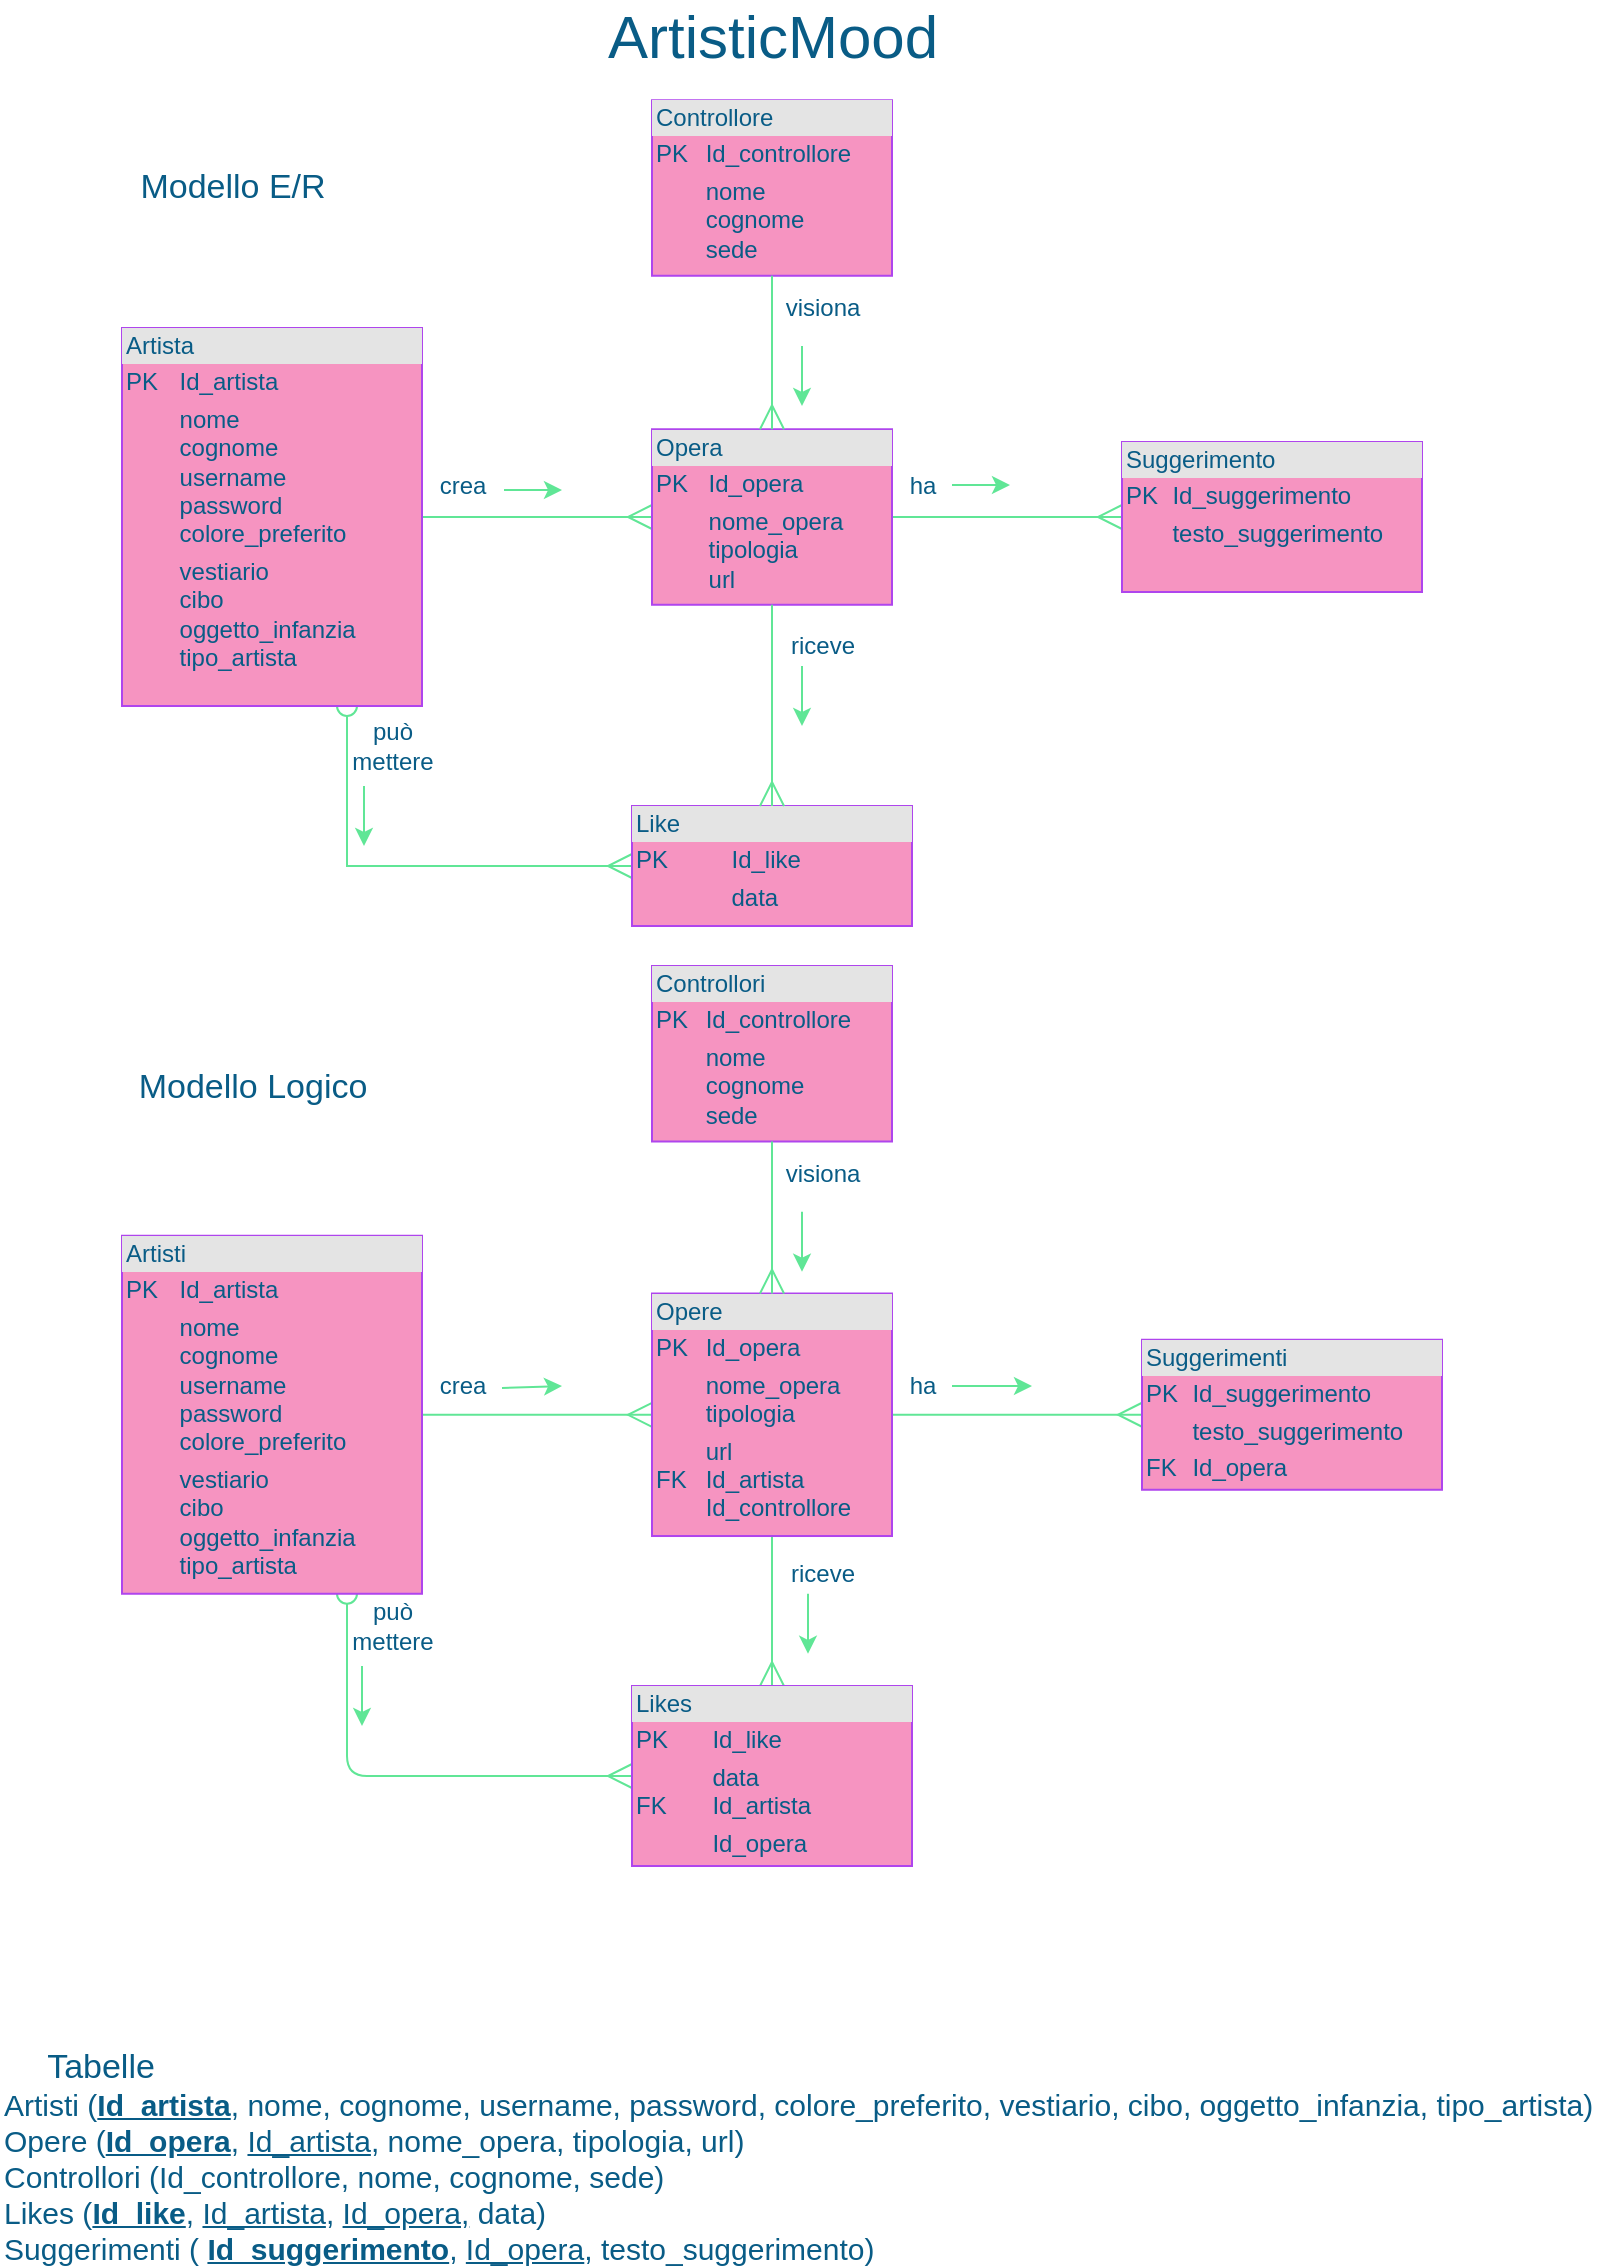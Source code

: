 <mxfile version="14.6.13" type="github">
  <diagram id="YEk6cOGVzoyI47wU4SEu" name="Page-1">
    <mxGraphModel dx="868" dy="1651" grid="1" gridSize="10" guides="1" tooltips="1" connect="1" arrows="1" fold="1" page="1" pageScale="1" pageWidth="827" pageHeight="1169" math="0" shadow="0">
      <root>
        <mxCell id="0" />
        <mxCell id="1" parent="0" />
        <mxCell id="E_Kgd9L_7hM_zR-H3gjs-1" style="edgeStyle=orthogonalEdgeStyle;rounded=0;orthogonalLoop=1;jettySize=auto;html=1;exitX=0.75;exitY=1;exitDx=0;exitDy=0;entryX=0;entryY=0.5;entryDx=0;entryDy=0;endArrow=ERmany;endFill=0;endSize=10;strokeColor=#60E696;fontColor=#095C86;startArrow=oval;startFill=0;startSize=10;" parent="1" source="72-EGqW2jPlPPwS6QdKg-2" target="72-EGqW2jPlPPwS6QdKg-6" edge="1">
          <mxGeometry relative="1" as="geometry" />
        </mxCell>
        <mxCell id="cuyO15qzb3uXgf2zoR4E-5" style="edgeStyle=orthogonalEdgeStyle;rounded=0;orthogonalLoop=1;jettySize=auto;html=1;exitX=1;exitY=0.5;exitDx=0;exitDy=0;entryX=0;entryY=0.5;entryDx=0;entryDy=0;endArrow=ERmany;endFill=0;strokeWidth=1;endSize=10;strokeColor=#60E696;fontColor=#095C86;" parent="1" source="72-EGqW2jPlPPwS6QdKg-2" target="72-EGqW2jPlPPwS6QdKg-3" edge="1">
          <mxGeometry relative="1" as="geometry" />
        </mxCell>
        <mxCell id="72-EGqW2jPlPPwS6QdKg-2" value="&lt;div style=&quot;box-sizing: border-box ; width: 100% ; background: #e4e4e4 ; padding: 2px&quot;&gt;Artista&lt;/div&gt;&lt;table style=&quot;width: 100% ; font-size: 1em&quot; cellpadding=&quot;2&quot; cellspacing=&quot;0&quot;&gt;&lt;tbody&gt;&lt;tr&gt;&lt;td&gt;PK&lt;/td&gt;&lt;td&gt;Id_artista&lt;br&gt;&lt;/td&gt;&lt;/tr&gt;&lt;tr&gt;&lt;td&gt;&lt;br&gt;&lt;/td&gt;&lt;td&gt;nome&lt;br&gt;cognome&lt;br&gt;username&lt;br&gt;password&lt;br&gt;colore_preferito&lt;/td&gt;&lt;/tr&gt;&lt;tr&gt;&lt;td&gt;&lt;/td&gt;&lt;td&gt;vestiario&lt;br&gt;cibo&lt;br&gt;oggetto_infanzia&lt;br&gt;tipo_artista&lt;/td&gt;&lt;/tr&gt;&lt;/tbody&gt;&lt;/table&gt;" style="verticalAlign=top;align=left;overflow=fill;html=1;fillColor=#F694C1;strokeColor=#AF45ED;fontColor=#095C86;" parent="1" vertex="1">
          <mxGeometry x="70" y="-999" width="150" height="189" as="geometry" />
        </mxCell>
        <mxCell id="E_Kgd9L_7hM_zR-H3gjs-21" style="edgeStyle=orthogonalEdgeStyle;curved=0;rounded=1;sketch=0;orthogonalLoop=1;jettySize=auto;html=1;exitX=1;exitY=0.5;exitDx=0;exitDy=0;entryX=0;entryY=0.5;entryDx=0;entryDy=0;startArrow=none;startFill=0;endArrow=ERmany;endFill=0;startSize=10;endSize=10;strokeColor=#60E696;fontColor=#095C86;" parent="1" source="72-EGqW2jPlPPwS6QdKg-3" target="E_Kgd9L_7hM_zR-H3gjs-20" edge="1">
          <mxGeometry relative="1" as="geometry" />
        </mxCell>
        <mxCell id="72-EGqW2jPlPPwS6QdKg-3" value="&lt;div style=&quot;box-sizing: border-box ; width: 100% ; background: #e4e4e4 ; padding: 2px&quot;&gt;Opera&lt;/div&gt;&lt;table style=&quot;width: 100% ; font-size: 1em&quot; cellpadding=&quot;2&quot; cellspacing=&quot;0&quot;&gt;&lt;tbody&gt;&lt;tr&gt;&lt;td&gt;PK&lt;/td&gt;&lt;td&gt;Id_opera&lt;br&gt;&lt;/td&gt;&lt;/tr&gt;&lt;tr&gt;&lt;td&gt;&lt;br&gt;&lt;br&gt;&lt;/td&gt;&lt;td&gt;nome_opera&lt;br&gt;tipologia&lt;br&gt;url&lt;/td&gt;&lt;/tr&gt;&lt;tr&gt;&lt;td&gt;&lt;/td&gt;&lt;td&gt;&lt;br&gt;&lt;/td&gt;&lt;/tr&gt;&lt;/tbody&gt;&lt;/table&gt;" style="verticalAlign=top;align=left;overflow=fill;html=1;fillColor=#F694C1;strokeColor=#AF45ED;fontColor=#095C86;" parent="1" vertex="1">
          <mxGeometry x="335" y="-948.37" width="120" height="87.75" as="geometry" />
        </mxCell>
        <mxCell id="72-EGqW2jPlPPwS6QdKg-6" value="&lt;div style=&quot;box-sizing: border-box ; width: 100% ; background: #e4e4e4 ; padding: 2px&quot;&gt;Like&lt;/div&gt;&lt;table style=&quot;width: 100% ; font-size: 1em&quot; cellpadding=&quot;2&quot; cellspacing=&quot;0&quot;&gt;&lt;tbody&gt;&lt;tr&gt;&lt;td&gt;PK&lt;/td&gt;&lt;td&gt;Id_like&lt;/td&gt;&lt;/tr&gt;&lt;tr&gt;&lt;td&gt;&lt;br&gt;&lt;/td&gt;&lt;td&gt;data&lt;/td&gt;&lt;/tr&gt;&lt;tr&gt;&lt;td&gt;&lt;/td&gt;&lt;td&gt;&lt;br&gt;&lt;/td&gt;&lt;/tr&gt;&lt;/tbody&gt;&lt;/table&gt;" style="verticalAlign=top;align=left;overflow=fill;html=1;fillColor=#F694C1;strokeColor=#AF45ED;fontColor=#095C86;" parent="1" vertex="1">
          <mxGeometry x="325" y="-760" width="140" height="60" as="geometry" />
        </mxCell>
        <mxCell id="72-EGqW2jPlPPwS6QdKg-8" value="" style="endArrow=ERmany;endFill=0;endSize=10;html=1;exitX=0.5;exitY=1;exitDx=0;exitDy=0;startArrow=none;startFill=0;startSize=10;entryX=0.5;entryY=0;entryDx=0;entryDy=0;strokeColor=#60E696;fontColor=#095C86;" parent="1" source="72-EGqW2jPlPPwS6QdKg-3" target="72-EGqW2jPlPPwS6QdKg-6" edge="1">
          <mxGeometry width="160" relative="1" as="geometry">
            <mxPoint x="600" y="-589" as="sourcePoint" />
            <mxPoint x="480" y="-754" as="targetPoint" />
          </mxGeometry>
        </mxCell>
        <mxCell id="8U3308qfGjmyrE-gQlcl-1" value="&lt;font style=&quot;font-size: 17px&quot;&gt;Modello E/R&lt;/font&gt;" style="text;html=1;resizable=0;autosize=1;align=center;verticalAlign=middle;points=[];fillColor=none;strokeColor=none;rounded=0;sketch=0;fontColor=#095C86;" parent="1" vertex="1">
          <mxGeometry x="70" y="-1079" width="110" height="20" as="geometry" />
        </mxCell>
        <mxCell id="8U3308qfGjmyrE-gQlcl-2" value="&lt;font style=&quot;font-size: 30px&quot;&gt;ArtisticMood&lt;/font&gt;" style="text;html=1;resizable=0;autosize=1;align=center;verticalAlign=middle;points=[];fillColor=none;strokeColor=none;rounded=0;sketch=0;fontColor=#095C86;" parent="1" vertex="1">
          <mxGeometry x="305" y="-1160" width="180" height="30" as="geometry" />
        </mxCell>
        <mxCell id="E_Kgd9L_7hM_zR-H3gjs-4" value="&lt;font style=&quot;font-size: 17px&quot;&gt;Modello Logico&lt;/font&gt;" style="text;html=1;resizable=0;autosize=1;align=center;verticalAlign=middle;points=[];fillColor=none;strokeColor=none;rounded=0;sketch=0;fontColor=#095C86;" parent="1" vertex="1">
          <mxGeometry x="70" y="-629" width="130" height="20" as="geometry" />
        </mxCell>
        <mxCell id="E_Kgd9L_7hM_zR-H3gjs-12" style="edgeStyle=orthogonalEdgeStyle;curved=0;rounded=1;sketch=0;orthogonalLoop=1;jettySize=auto;html=1;exitX=0.75;exitY=1;exitDx=0;exitDy=0;entryX=0;entryY=0.5;entryDx=0;entryDy=0;startArrow=oval;startFill=0;endArrow=ERmany;endFill=0;startSize=10;endSize=10;strokeColor=#60E696;fontColor=#095C86;" parent="1" source="E_Kgd9L_7hM_zR-H3gjs-5" target="E_Kgd9L_7hM_zR-H3gjs-10" edge="1">
          <mxGeometry relative="1" as="geometry" />
        </mxCell>
        <mxCell id="cuyO15qzb3uXgf2zoR4E-6" style="edgeStyle=orthogonalEdgeStyle;curved=0;rounded=1;sketch=0;orthogonalLoop=1;jettySize=auto;html=1;exitX=1;exitY=0.5;exitDx=0;exitDy=0;entryX=0;entryY=0.5;entryDx=0;entryDy=0;fontColor=#095C86;strokeColor=#60E696;fillColor=#F694C1;endArrow=ERmany;endFill=0;endSize=10;" parent="1" source="E_Kgd9L_7hM_zR-H3gjs-5" target="E_Kgd9L_7hM_zR-H3gjs-6" edge="1">
          <mxGeometry relative="1" as="geometry" />
        </mxCell>
        <mxCell id="E_Kgd9L_7hM_zR-H3gjs-5" value="&lt;div style=&quot;box-sizing: border-box ; width: 100% ; background: #e4e4e4 ; padding: 2px&quot;&gt;Artisti&lt;/div&gt;&lt;table style=&quot;width: 100% ; font-size: 1em&quot; cellpadding=&quot;2&quot; cellspacing=&quot;0&quot;&gt;&lt;tbody&gt;&lt;tr&gt;&lt;td&gt;PK&lt;/td&gt;&lt;td&gt;Id_artista&lt;br&gt;&lt;/td&gt;&lt;/tr&gt;&lt;tr&gt;&lt;td&gt;&lt;br&gt;&lt;/td&gt;&lt;td&gt;nome&lt;br&gt;cognome&lt;br&gt;username&lt;br&gt;password&lt;br&gt;colore_preferito&lt;/td&gt;&lt;/tr&gt;&lt;tr&gt;&lt;td&gt;&lt;/td&gt;&lt;td&gt;vestiario&lt;br&gt;cibo&lt;br&gt;oggetto_infanzia&lt;br&gt;tipo_artista&lt;/td&gt;&lt;/tr&gt;&lt;/tbody&gt;&lt;/table&gt;" style="verticalAlign=top;align=left;overflow=fill;html=1;fillColor=#F694C1;strokeColor=#AF45ED;fontColor=#095C86;" parent="1" vertex="1">
          <mxGeometry x="70" y="-545.12" width="150" height="179" as="geometry" />
        </mxCell>
        <mxCell id="E_Kgd9L_7hM_zR-H3gjs-11" style="edgeStyle=orthogonalEdgeStyle;curved=0;rounded=1;sketch=0;orthogonalLoop=1;jettySize=auto;html=1;entryX=0.5;entryY=0;entryDx=0;entryDy=0;endArrow=ERmany;endFill=0;endSize=10;startArrow=none;startFill=0;startSize=10;exitX=0.5;exitY=1;exitDx=0;exitDy=0;strokeColor=#60E696;fontColor=#095C86;" parent="1" source="E_Kgd9L_7hM_zR-H3gjs-6" target="E_Kgd9L_7hM_zR-H3gjs-10" edge="1">
          <mxGeometry relative="1" as="geometry">
            <mxPoint x="430" y="-281" as="sourcePoint" />
          </mxGeometry>
        </mxCell>
        <mxCell id="E_Kgd9L_7hM_zR-H3gjs-23" style="edgeStyle=orthogonalEdgeStyle;curved=0;rounded=1;sketch=0;orthogonalLoop=1;jettySize=auto;html=1;exitX=1;exitY=0.5;exitDx=0;exitDy=0;entryX=0;entryY=0.5;entryDx=0;entryDy=0;startArrow=none;startFill=0;endArrow=ERmany;endFill=0;startSize=10;endSize=10;strokeColor=#60E696;fontColor=#095C86;" parent="1" source="E_Kgd9L_7hM_zR-H3gjs-6" target="E_Kgd9L_7hM_zR-H3gjs-22" edge="1">
          <mxGeometry relative="1" as="geometry" />
        </mxCell>
        <mxCell id="E_Kgd9L_7hM_zR-H3gjs-6" value="&lt;div style=&quot;box-sizing: border-box ; width: 100% ; background: #e4e4e4 ; padding: 2px&quot;&gt;Opere&lt;/div&gt;&lt;table style=&quot;width: 100% ; font-size: 1em&quot; cellpadding=&quot;2&quot; cellspacing=&quot;0&quot;&gt;&lt;tbody&gt;&lt;tr&gt;&lt;td&gt;PK&lt;/td&gt;&lt;td&gt;Id_opera&lt;/td&gt;&lt;/tr&gt;&lt;tr&gt;&lt;td&gt;&lt;br&gt;&lt;/td&gt;&lt;td&gt;nome_opera&lt;br&gt;tipologia&lt;/td&gt;&lt;/tr&gt;&lt;tr&gt;&lt;td&gt;FK&lt;/td&gt;&lt;td&gt;url&lt;br&gt;Id_artista&lt;br&gt;Id_controllore&lt;/td&gt;&lt;/tr&gt;&lt;/tbody&gt;&lt;/table&gt;" style="verticalAlign=top;align=left;overflow=fill;html=1;fillColor=#F694C1;strokeColor=#AF45ED;fontColor=#095C86;" parent="1" vertex="1">
          <mxGeometry x="335" y="-516.24" width="120" height="121.25" as="geometry" />
        </mxCell>
        <mxCell id="E_Kgd9L_7hM_zR-H3gjs-10" value="&lt;div style=&quot;box-sizing: border-box ; width: 100% ; background: #e4e4e4 ; padding: 2px&quot;&gt;Likes&lt;/div&gt;&lt;table style=&quot;width: 100% ; font-size: 1em&quot; cellpadding=&quot;2&quot; cellspacing=&quot;0&quot;&gt;&lt;tbody&gt;&lt;tr&gt;&lt;td&gt;PK&lt;/td&gt;&lt;td&gt;Id_like&lt;/td&gt;&lt;/tr&gt;&lt;tr&gt;&lt;td&gt;&lt;br&gt;FK&lt;/td&gt;&lt;td&gt;data&lt;br&gt;Id_artista&lt;/td&gt;&lt;/tr&gt;&lt;tr&gt;&lt;td&gt;&lt;/td&gt;&lt;td&gt;Id_opera&lt;/td&gt;&lt;/tr&gt;&lt;/tbody&gt;&lt;/table&gt;" style="verticalAlign=top;align=left;overflow=fill;html=1;fillColor=#F694C1;strokeColor=#AF45ED;fontColor=#095C86;" parent="1" vertex="1">
          <mxGeometry x="325" y="-320" width="140" height="90" as="geometry" />
        </mxCell>
        <mxCell id="E_Kgd9L_7hM_zR-H3gjs-18" value="&lt;span style=&quot;font-size: 17px&quot;&gt;Tabelle&lt;/span&gt;" style="text;html=1;resizable=0;autosize=1;align=center;verticalAlign=middle;points=[];fillColor=none;strokeColor=none;rounded=0;sketch=0;fontColor=#095C86;" parent="1" vertex="1">
          <mxGeometry x="24" y="-139" width="70" height="20" as="geometry" />
        </mxCell>
        <mxCell id="E_Kgd9L_7hM_zR-H3gjs-19" value="&lt;font style=&quot;font-size: 15px&quot;&gt;Artisti (&lt;u&gt;&lt;b&gt;Id_artista&lt;/b&gt;&lt;/u&gt;, nome, cognome, username, password, colore_preferito, vestiario, cibo, oggetto_infanzia, tipo_artista)&lt;br&gt;Opere (&lt;b&gt;&lt;u&gt;Id_opera&lt;/u&gt;&lt;/b&gt;, &lt;u&gt;Id_artista&lt;/u&gt;, nome_opera, tipologia, url)&lt;br&gt;Controllori (Id_controllore, nome, cognome, sede)&lt;br&gt;Likes (&lt;u&gt;&lt;b&gt;Id_like&lt;/b&gt;&lt;/u&gt;, &lt;u&gt;Id_artista&lt;/u&gt;, &lt;u&gt;Id_opera,&lt;/u&gt; data)&lt;br&gt;Suggerimenti ( &lt;u&gt;&lt;b&gt;Id_suggerimento&lt;/b&gt;&lt;/u&gt;, &lt;u&gt;Id_opera&lt;/u&gt;, testo_suggerimento)&lt;/font&gt;" style="text;html=1;resizable=0;autosize=1;align=left;verticalAlign=middle;points=[];fillColor=none;strokeColor=none;rounded=0;sketch=0;fontColor=#095C86;" parent="1" vertex="1">
          <mxGeometry x="9" y="-115" width="810" height="80" as="geometry" />
        </mxCell>
        <mxCell id="E_Kgd9L_7hM_zR-H3gjs-20" value="&lt;div style=&quot;box-sizing: border-box ; width: 100% ; background: #e4e4e4 ; padding: 2px&quot;&gt;Suggerimento&lt;/div&gt;&lt;table style=&quot;width: 100% ; font-size: 1em&quot; cellpadding=&quot;2&quot; cellspacing=&quot;0&quot;&gt;&lt;tbody&gt;&lt;tr&gt;&lt;td&gt;PK&lt;/td&gt;&lt;td&gt;Id_suggerimento&lt;/td&gt;&lt;/tr&gt;&lt;tr&gt;&lt;td&gt;&lt;br&gt;&lt;/td&gt;&lt;td&gt;testo_suggerimento&lt;/td&gt;&lt;/tr&gt;&lt;tr&gt;&lt;td&gt;&lt;/td&gt;&lt;td&gt;&lt;br&gt;&lt;/td&gt;&lt;/tr&gt;&lt;/tbody&gt;&lt;/table&gt;" style="verticalAlign=top;align=left;overflow=fill;html=1;fillColor=#F694C1;strokeColor=#AF45ED;fontColor=#095C86;" parent="1" vertex="1">
          <mxGeometry x="570" y="-942" width="150" height="75" as="geometry" />
        </mxCell>
        <mxCell id="E_Kgd9L_7hM_zR-H3gjs-22" value="&lt;div style=&quot;box-sizing: border-box ; width: 100% ; background: #e4e4e4 ; padding: 2px&quot;&gt;Suggerimenti&lt;/div&gt;&lt;table style=&quot;width: 100% ; font-size: 1em&quot; cellpadding=&quot;2&quot; cellspacing=&quot;0&quot;&gt;&lt;tbody&gt;&lt;tr&gt;&lt;td&gt;PK&lt;/td&gt;&lt;td&gt;Id_suggerimento&lt;/td&gt;&lt;/tr&gt;&lt;tr&gt;&lt;td&gt;&lt;br&gt;&lt;/td&gt;&lt;td&gt;testo_suggerimento&lt;/td&gt;&lt;/tr&gt;&lt;tr&gt;&lt;td&gt;FK&lt;/td&gt;&lt;td&gt;Id_opera&lt;/td&gt;&lt;/tr&gt;&lt;/tbody&gt;&lt;/table&gt;" style="verticalAlign=top;align=left;overflow=fill;html=1;fillColor=#F694C1;strokeColor=#AF45ED;fontColor=#095C86;" parent="1" vertex="1">
          <mxGeometry x="580" y="-493.12" width="150" height="75" as="geometry" />
        </mxCell>
        <mxCell id="GF5zxP9eWihwZePS8t31-1" value="crea" style="text;html=1;resizable=0;autosize=1;align=center;verticalAlign=middle;points=[];fillColor=none;strokeColor=none;rounded=0;fontColor=#095C86;" parent="1" vertex="1">
          <mxGeometry x="220" y="-930" width="40" height="20" as="geometry" />
        </mxCell>
        <mxCell id="GF5zxP9eWihwZePS8t31-2" value="" style="endArrow=classic;html=1;exitX=1.025;exitY=0.6;exitDx=0;exitDy=0;exitPerimeter=0;strokeColor=#60E696;fontColor=#095C86;" parent="1" source="GF5zxP9eWihwZePS8t31-1" edge="1">
          <mxGeometry width="50" height="50" relative="1" as="geometry">
            <mxPoint x="390" y="-920" as="sourcePoint" />
            <mxPoint x="290" y="-918" as="targetPoint" />
          </mxGeometry>
        </mxCell>
        <mxCell id="GF5zxP9eWihwZePS8t31-3" value="ha" style="text;html=1;resizable=0;autosize=1;align=center;verticalAlign=middle;points=[];fillColor=none;strokeColor=none;rounded=0;fontColor=#095C86;" parent="1" vertex="1">
          <mxGeometry x="455" y="-930" width="30" height="20" as="geometry" />
        </mxCell>
        <mxCell id="GF5zxP9eWihwZePS8t31-5" value="" style="endArrow=classic;html=1;strokeColor=#60E696;fontColor=#095C86;" parent="1" edge="1">
          <mxGeometry width="50" height="50" relative="1" as="geometry">
            <mxPoint x="410" y="-830" as="sourcePoint" />
            <mxPoint x="410" y="-800" as="targetPoint" />
          </mxGeometry>
        </mxCell>
        <mxCell id="GF5zxP9eWihwZePS8t31-6" value="" style="endArrow=classic;html=1;exitX=1.025;exitY=0.6;exitDx=0;exitDy=0;exitPerimeter=0;strokeColor=#60E696;fontColor=#095C86;" parent="1" edge="1">
          <mxGeometry width="50" height="50" relative="1" as="geometry">
            <mxPoint x="191" y="-770" as="sourcePoint" />
            <mxPoint x="191" y="-740" as="targetPoint" />
          </mxGeometry>
        </mxCell>
        <mxCell id="GF5zxP9eWihwZePS8t31-7" value="" style="endArrow=classic;html=1;exitX=1.025;exitY=0.6;exitDx=0;exitDy=0;exitPerimeter=0;strokeColor=#60E696;fontColor=#095C86;" parent="1" edge="1">
          <mxGeometry width="50" height="50" relative="1" as="geometry">
            <mxPoint x="485" y="-920.5" as="sourcePoint" />
            <mxPoint x="514" y="-920.5" as="targetPoint" />
          </mxGeometry>
        </mxCell>
        <mxCell id="GF5zxP9eWihwZePS8t31-8" value="può &lt;br&gt;mettere" style="text;html=1;resizable=0;autosize=1;align=center;verticalAlign=middle;points=[];fillColor=none;strokeColor=none;rounded=0;fontColor=#095C86;" parent="1" vertex="1">
          <mxGeometry x="175" y="-805" width="60" height="30" as="geometry" />
        </mxCell>
        <mxCell id="GF5zxP9eWihwZePS8t31-9" value="riceve" style="text;html=1;resizable=0;autosize=1;align=center;verticalAlign=middle;points=[];fillColor=none;strokeColor=none;rounded=0;fontColor=#095C86;" parent="1" vertex="1">
          <mxGeometry x="395" y="-850" width="50" height="20" as="geometry" />
        </mxCell>
        <mxCell id="GF5zxP9eWihwZePS8t31-10" value="" style="endArrow=classic;html=1;strokeColor=#60E696;fontColor=#095C86;" parent="1" edge="1">
          <mxGeometry width="50" height="50" relative="1" as="geometry">
            <mxPoint x="413" y="-366.12" as="sourcePoint" />
            <mxPoint x="413" y="-336.12" as="targetPoint" />
          </mxGeometry>
        </mxCell>
        <mxCell id="GF5zxP9eWihwZePS8t31-12" value="riceve" style="text;html=1;resizable=0;autosize=1;align=center;verticalAlign=middle;points=[];fillColor=none;strokeColor=none;rounded=0;fontColor=#095C86;" parent="1" vertex="1">
          <mxGeometry x="395" y="-386.12" width="50" height="20" as="geometry" />
        </mxCell>
        <mxCell id="GF5zxP9eWihwZePS8t31-13" value="ha" style="text;html=1;resizable=0;autosize=1;align=center;verticalAlign=middle;points=[];fillColor=none;strokeColor=none;rounded=0;fontColor=#095C86;" parent="1" vertex="1">
          <mxGeometry x="455" y="-480" width="30" height="20" as="geometry" />
        </mxCell>
        <mxCell id="GF5zxP9eWihwZePS8t31-14" value="" style="endArrow=classic;html=1;strokeColor=#60E696;fontColor=#095C86;" parent="1" edge="1">
          <mxGeometry width="50" height="50" relative="1" as="geometry">
            <mxPoint x="485" y="-470" as="sourcePoint" />
            <mxPoint x="525" y="-470" as="targetPoint" />
          </mxGeometry>
        </mxCell>
        <mxCell id="GF5zxP9eWihwZePS8t31-15" value="crea&lt;br&gt;" style="text;html=1;resizable=0;autosize=1;align=center;verticalAlign=middle;points=[];fillColor=none;strokeColor=none;rounded=0;fontColor=#095C86;" parent="1" vertex="1">
          <mxGeometry x="220" y="-480" width="40" height="20" as="geometry" />
        </mxCell>
        <mxCell id="GF5zxP9eWihwZePS8t31-16" value="" style="endArrow=classic;html=1;exitX=1;exitY=0.55;exitDx=0;exitDy=0;exitPerimeter=0;strokeColor=#60E696;fontColor=#095C86;" parent="1" source="GF5zxP9eWihwZePS8t31-15" edge="1">
          <mxGeometry width="50" height="50" relative="1" as="geometry">
            <mxPoint x="400" y="-580" as="sourcePoint" />
            <mxPoint x="290" y="-470" as="targetPoint" />
          </mxGeometry>
        </mxCell>
        <mxCell id="GF5zxP9eWihwZePS8t31-17" value="" style="endArrow=classic;html=1;strokeColor=#60E696;fontColor=#095C86;" parent="1" edge="1">
          <mxGeometry width="50" height="50" relative="1" as="geometry">
            <mxPoint x="190" y="-330" as="sourcePoint" />
            <mxPoint x="190" y="-300" as="targetPoint" />
          </mxGeometry>
        </mxCell>
        <mxCell id="GF5zxP9eWihwZePS8t31-18" value="può&lt;br&gt;mettere" style="text;html=1;resizable=0;autosize=1;align=center;verticalAlign=middle;points=[];fillColor=none;strokeColor=none;rounded=0;fontColor=#095C86;" parent="1" vertex="1">
          <mxGeometry x="175" y="-365" width="60" height="30" as="geometry" />
        </mxCell>
        <mxCell id="uyxNef9L2tiOpTRqJa78-1" value="&lt;div style=&quot;box-sizing: border-box ; width: 100% ; background: #e4e4e4 ; padding: 2px&quot;&gt;Controllore&lt;/div&gt;&lt;table style=&quot;width: 100% ; font-size: 1em&quot; cellpadding=&quot;2&quot; cellspacing=&quot;0&quot;&gt;&lt;tbody&gt;&lt;tr&gt;&lt;td&gt;PK&lt;/td&gt;&lt;td&gt;Id_controllore&lt;br&gt;&lt;/td&gt;&lt;/tr&gt;&lt;tr&gt;&lt;td&gt;&lt;br&gt;&lt;br&gt;&lt;/td&gt;&lt;td&gt;nome&lt;br&gt;cognome&lt;br&gt;sede&lt;/td&gt;&lt;/tr&gt;&lt;tr&gt;&lt;td&gt;&lt;/td&gt;&lt;td&gt;&lt;br&gt;&lt;/td&gt;&lt;/tr&gt;&lt;/tbody&gt;&lt;/table&gt;" style="verticalAlign=top;align=left;overflow=fill;html=1;fillColor=#F694C1;strokeColor=#AF45ED;fontColor=#095C86;" vertex="1" parent="1">
          <mxGeometry x="335" y="-1112.87" width="120" height="87.75" as="geometry" />
        </mxCell>
        <mxCell id="uyxNef9L2tiOpTRqJa78-2" style="edgeStyle=orthogonalEdgeStyle;rounded=0;orthogonalLoop=1;jettySize=auto;html=1;exitX=0.5;exitY=1;exitDx=0;exitDy=0;entryX=0.5;entryY=0;entryDx=0;entryDy=0;endArrow=ERmany;endFill=0;strokeWidth=1;endSize=10;strokeColor=#60E696;fontColor=#095C86;" edge="1" parent="1" source="uyxNef9L2tiOpTRqJa78-1" target="72-EGqW2jPlPPwS6QdKg-3">
          <mxGeometry relative="1" as="geometry">
            <mxPoint x="380" y="-990" as="sourcePoint" />
            <mxPoint x="495" y="-989.995" as="targetPoint" />
          </mxGeometry>
        </mxCell>
        <mxCell id="uyxNef9L2tiOpTRqJa78-3" value="visiona" style="text;html=1;resizable=0;autosize=1;align=center;verticalAlign=middle;points=[];fillColor=none;strokeColor=none;rounded=0;fontColor=#095C86;" vertex="1" parent="1">
          <mxGeometry x="395" y="-1019" width="50" height="20" as="geometry" />
        </mxCell>
        <mxCell id="uyxNef9L2tiOpTRqJa78-4" value="" style="endArrow=classic;html=1;strokeColor=#60E696;fontColor=#095C86;" edge="1" parent="1">
          <mxGeometry width="50" height="50" relative="1" as="geometry">
            <mxPoint x="410" y="-990" as="sourcePoint" />
            <mxPoint x="410" y="-960" as="targetPoint" />
          </mxGeometry>
        </mxCell>
        <mxCell id="uyxNef9L2tiOpTRqJa78-5" value="&lt;div style=&quot;box-sizing: border-box ; width: 100% ; background: #e4e4e4 ; padding: 2px&quot;&gt;Controllori&lt;/div&gt;&lt;table style=&quot;width: 100% ; font-size: 1em&quot; cellpadding=&quot;2&quot; cellspacing=&quot;0&quot;&gt;&lt;tbody&gt;&lt;tr&gt;&lt;td&gt;PK&lt;/td&gt;&lt;td&gt;Id_controllore&lt;br&gt;&lt;/td&gt;&lt;/tr&gt;&lt;tr&gt;&lt;td&gt;&lt;br&gt;&lt;br&gt;&lt;/td&gt;&lt;td&gt;nome&lt;br&gt;cognome&lt;br&gt;sede&lt;/td&gt;&lt;/tr&gt;&lt;tr&gt;&lt;td&gt;&lt;/td&gt;&lt;td&gt;&lt;br&gt;&lt;/td&gt;&lt;/tr&gt;&lt;/tbody&gt;&lt;/table&gt;" style="verticalAlign=top;align=left;overflow=fill;html=1;fillColor=#F694C1;strokeColor=#AF45ED;fontColor=#095C86;" vertex="1" parent="1">
          <mxGeometry x="335" y="-680" width="120" height="87.75" as="geometry" />
        </mxCell>
        <mxCell id="uyxNef9L2tiOpTRqJa78-6" value="visiona" style="text;html=1;resizable=0;autosize=1;align=center;verticalAlign=middle;points=[];fillColor=none;strokeColor=none;rounded=0;fontColor=#095C86;" vertex="1" parent="1">
          <mxGeometry x="395" y="-586.13" width="50" height="20" as="geometry" />
        </mxCell>
        <mxCell id="uyxNef9L2tiOpTRqJa78-7" value="" style="endArrow=classic;html=1;strokeColor=#60E696;fontColor=#095C86;" edge="1" parent="1">
          <mxGeometry width="50" height="50" relative="1" as="geometry">
            <mxPoint x="410" y="-557.13" as="sourcePoint" />
            <mxPoint x="410" y="-527.13" as="targetPoint" />
          </mxGeometry>
        </mxCell>
        <mxCell id="uyxNef9L2tiOpTRqJa78-8" value="" style="endArrow=ERmany;endFill=0;endSize=10;html=1;exitX=0.5;exitY=1;exitDx=0;exitDy=0;startArrow=none;startFill=0;startSize=10;entryX=0.5;entryY=0;entryDx=0;entryDy=0;strokeColor=#60E696;fontColor=#095C86;" edge="1" parent="1" source="uyxNef9L2tiOpTRqJa78-5" target="E_Kgd9L_7hM_zR-H3gjs-6">
          <mxGeometry width="160" relative="1" as="geometry">
            <mxPoint x="380" y="-550" as="sourcePoint" />
            <mxPoint x="380" y="-449.38" as="targetPoint" />
          </mxGeometry>
        </mxCell>
      </root>
    </mxGraphModel>
  </diagram>
</mxfile>
